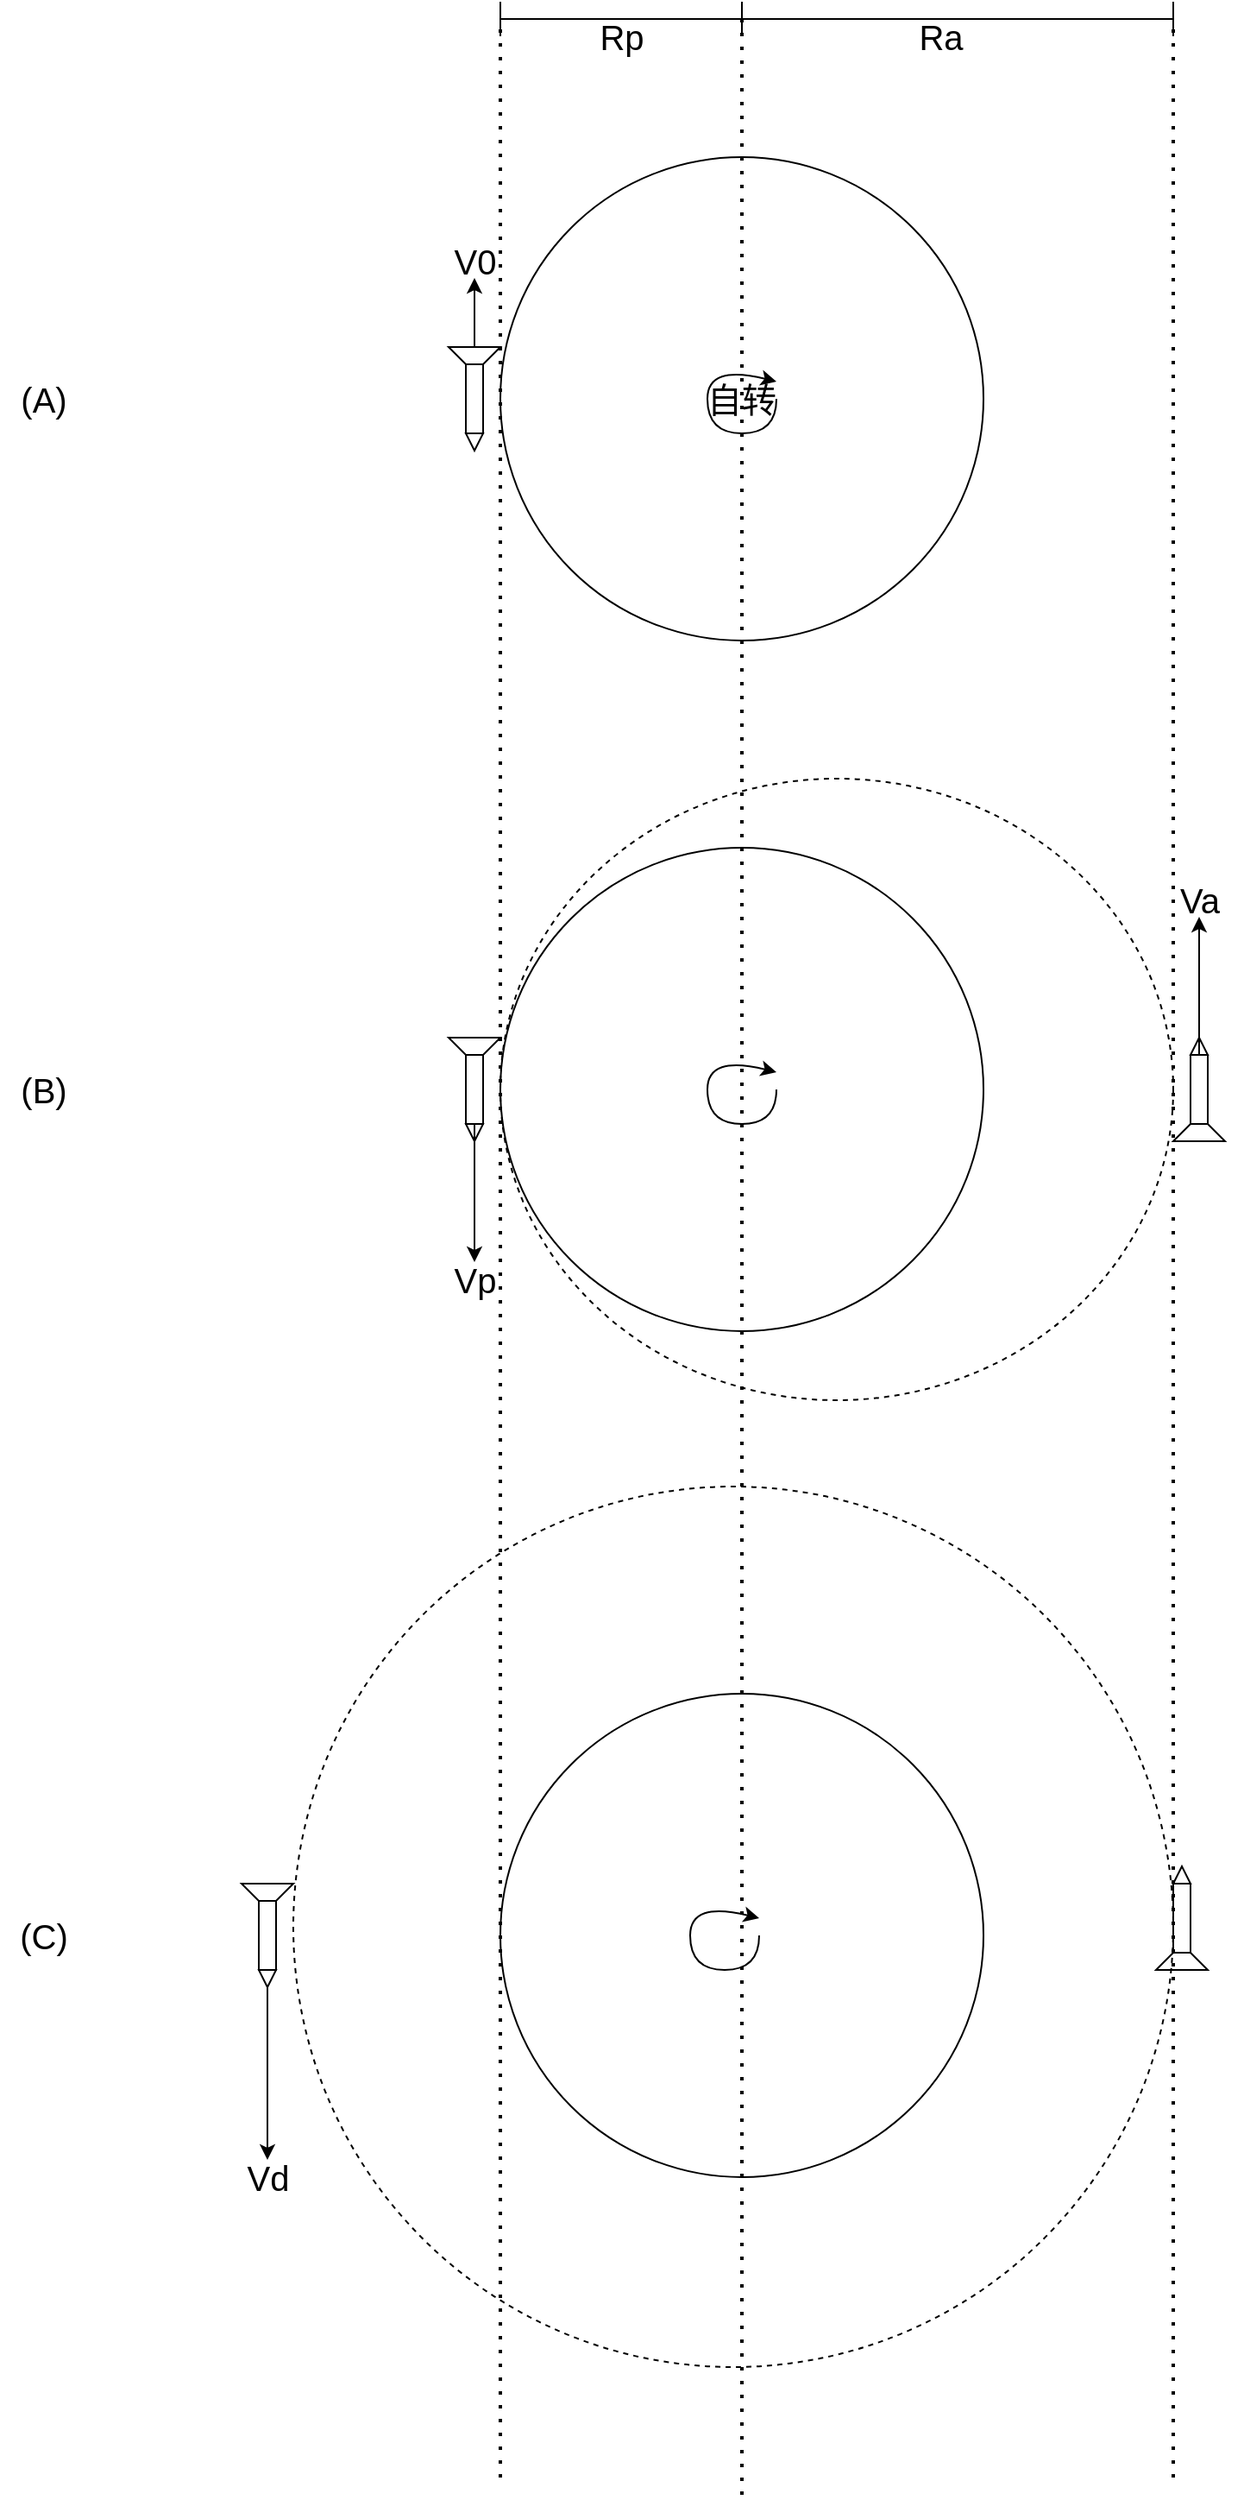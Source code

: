 <mxfile>
    <diagram id="vpLNOhqSkCQm9DPbiz_e" name="Page-1">
        <mxGraphModel dx="2905" dy="1440" grid="1" gridSize="10" guides="1" tooltips="1" connect="1" arrows="1" fold="1" page="0" pageScale="1" pageWidth="827" pageHeight="1169" math="0" shadow="0">
            <root>
                <mxCell id="0"/>
                <mxCell id="1" parent="0"/>
                <mxCell id="32" value="" style="ellipse;whiteSpace=wrap;html=1;aspect=fixed;dashed=1;strokeColor=default;fontSize=20;fillColor=none;" vertex="1" parent="1">
                    <mxGeometry y="930" width="510" height="510" as="geometry"/>
                </mxCell>
                <mxCell id="2" value="自转" style="ellipse;whiteSpace=wrap;html=1;aspect=fixed;fillColor=none;fontSize=20;" vertex="1" parent="1">
                    <mxGeometry x="120" y="160" width="280" height="280" as="geometry"/>
                </mxCell>
                <mxCell id="5" value="" style="curved=1;endArrow=classic;html=1;fontSize=20;" edge="1" parent="1">
                    <mxGeometry width="50" height="50" relative="1" as="geometry">
                        <mxPoint x="280" y="300" as="sourcePoint"/>
                        <mxPoint x="280" y="290" as="targetPoint"/>
                        <Array as="points">
                            <mxPoint x="280" y="320"/>
                            <mxPoint x="240" y="320"/>
                            <mxPoint x="240" y="280"/>
                        </Array>
                    </mxGeometry>
                </mxCell>
                <mxCell id="14" value="" style="ellipse;whiteSpace=wrap;html=1;aspect=fixed;fillColor=none;fontSize=20;" vertex="1" parent="1">
                    <mxGeometry x="120" y="560" width="280" height="280" as="geometry"/>
                </mxCell>
                <mxCell id="15" value="" style="curved=1;endArrow=classic;html=1;fontSize=20;" edge="1" parent="1">
                    <mxGeometry width="50" height="50" relative="1" as="geometry">
                        <mxPoint x="280.0" y="700" as="sourcePoint"/>
                        <mxPoint x="280.0" y="690" as="targetPoint"/>
                        <Array as="points">
                            <mxPoint x="280" y="720"/>
                            <mxPoint x="240" y="720"/>
                            <mxPoint x="240" y="680"/>
                        </Array>
                    </mxGeometry>
                </mxCell>
                <mxCell id="19" value="" style="ellipse;whiteSpace=wrap;html=1;strokeColor=default;fontSize=20;fillColor=none;dashed=1;" vertex="1" parent="1">
                    <mxGeometry x="120" y="520" width="390" height="360" as="geometry"/>
                </mxCell>
                <mxCell id="23" value="" style="ellipse;whiteSpace=wrap;html=1;aspect=fixed;fillColor=none;fontSize=20;" vertex="1" parent="1">
                    <mxGeometry x="120" y="1050" width="280" height="280" as="geometry"/>
                </mxCell>
                <mxCell id="24" value="" style="curved=1;endArrow=classic;html=1;fontSize=20;" edge="1" parent="1">
                    <mxGeometry width="50" height="50" relative="1" as="geometry">
                        <mxPoint x="270.0" y="1190" as="sourcePoint"/>
                        <mxPoint x="270.0" y="1180" as="targetPoint"/>
                        <Array as="points">
                            <mxPoint x="270" y="1210"/>
                            <mxPoint x="230" y="1210"/>
                            <mxPoint x="230" y="1170"/>
                        </Array>
                    </mxGeometry>
                </mxCell>
                <mxCell id="54" value="" style="group;fontSize=20;" vertex="1" connectable="0" parent="1">
                    <mxGeometry x="500" y="1150" width="30" height="60" as="geometry"/>
                </mxCell>
                <mxCell id="34" value="" style="rounded=0;whiteSpace=wrap;html=1;strokeColor=default;fontSize=20;fillColor=none;direction=north;container=0;" vertex="1" parent="54">
                    <mxGeometry x="10" y="10" width="10" height="40" as="geometry"/>
                </mxCell>
                <mxCell id="35" value="" style="triangle;whiteSpace=wrap;html=1;strokeColor=default;fontSize=20;fillColor=none;direction=north;container=0;" vertex="1" parent="54">
                    <mxGeometry x="10" width="10" height="10" as="geometry"/>
                </mxCell>
                <mxCell id="36" value="" style="shape=trapezoid;perimeter=trapezoidPerimeter;whiteSpace=wrap;html=1;fixedSize=1;strokeColor=default;fontSize=20;fillColor=none;direction=east;size=10;container=0;" vertex="1" parent="54">
                    <mxGeometry y="50" width="30" height="10" as="geometry"/>
                </mxCell>
                <mxCell id="59" value="" style="endArrow=none;dashed=1;html=1;dashPattern=1 3;strokeWidth=2;rounded=1;fontSize=20;" edge="1" parent="1">
                    <mxGeometry width="50" height="50" relative="1" as="geometry">
                        <mxPoint x="260" y="1514.0" as="sourcePoint"/>
                        <mxPoint x="260" y="80" as="targetPoint"/>
                    </mxGeometry>
                </mxCell>
                <mxCell id="60" value="" style="endArrow=none;dashed=1;html=1;dashPattern=1 3;strokeWidth=2;rounded=1;fontSize=20;" edge="1" parent="1">
                    <mxGeometry width="50" height="50" relative="1" as="geometry">
                        <mxPoint x="120" y="1504.0" as="sourcePoint"/>
                        <mxPoint x="120" y="80" as="targetPoint"/>
                    </mxGeometry>
                </mxCell>
                <mxCell id="61" value="" style="endArrow=none;dashed=1;html=1;dashPattern=1 3;strokeWidth=2;rounded=1;fontSize=20;" edge="1" parent="1">
                    <mxGeometry width="50" height="50" relative="1" as="geometry">
                        <mxPoint x="510" y="1504.0" as="sourcePoint"/>
                        <mxPoint x="510" y="80" as="targetPoint"/>
                    </mxGeometry>
                </mxCell>
                <mxCell id="62" value="" style="shape=crossbar;whiteSpace=wrap;html=1;rounded=1;strokeColor=default;fontSize=20;fillColor=none;" vertex="1" parent="1">
                    <mxGeometry x="120" y="70" width="140" height="20" as="geometry"/>
                </mxCell>
                <mxCell id="63" value="" style="shape=crossbar;whiteSpace=wrap;html=1;rounded=1;strokeColor=default;fontSize=20;fillColor=none;" vertex="1" parent="1">
                    <mxGeometry x="260" y="70" width="250" height="20" as="geometry"/>
                </mxCell>
                <mxCell id="67" value="" style="group;fontSize=20;" vertex="1" connectable="0" parent="1">
                    <mxGeometry x="90" y="270" width="30" height="60" as="geometry"/>
                </mxCell>
                <mxCell id="39" value="" style="rounded=0;whiteSpace=wrap;html=1;strokeColor=default;fontSize=20;fillColor=none;direction=north;rotation=-180;container=0;" vertex="1" parent="67">
                    <mxGeometry x="10" y="10" width="10" height="40" as="geometry"/>
                </mxCell>
                <mxCell id="40" value="" style="triangle;whiteSpace=wrap;html=1;strokeColor=default;fontSize=20;fillColor=none;direction=north;rotation=-180;container=0;" vertex="1" parent="67">
                    <mxGeometry x="10" y="50" width="10" height="10" as="geometry"/>
                </mxCell>
                <mxCell id="41" value="" style="shape=trapezoid;perimeter=trapezoidPerimeter;whiteSpace=wrap;html=1;fixedSize=1;strokeColor=default;fontSize=20;fillColor=none;direction=east;size=10;rotation=-180;container=0;" vertex="1" parent="67">
                    <mxGeometry width="30" height="10" as="geometry"/>
                </mxCell>
                <mxCell id="68" style="edgeStyle=none;rounded=1;html=1;fontSize=20;" edge="1" parent="1" source="41">
                    <mxGeometry relative="1" as="geometry">
                        <mxPoint x="105" y="230" as="targetPoint"/>
                    </mxGeometry>
                </mxCell>
                <mxCell id="69" value="V0" style="text;html=1;align=center;verticalAlign=middle;resizable=0;points=[];autosize=1;strokeColor=none;fillColor=none;fontSize=20;" vertex="1" parent="1">
                    <mxGeometry x="80" y="200" width="50" height="40" as="geometry"/>
                </mxCell>
                <mxCell id="70" value="Vp" style="text;html=1;align=center;verticalAlign=middle;resizable=0;points=[];autosize=1;strokeColor=none;fillColor=none;fontSize=20;" vertex="1" parent="1">
                    <mxGeometry x="80" y="790" width="50" height="40" as="geometry"/>
                </mxCell>
                <mxCell id="71" value="" style="group;fontSize=20;" vertex="1" connectable="0" parent="1">
                    <mxGeometry x="90" y="670" width="30" height="60" as="geometry"/>
                </mxCell>
                <mxCell id="44" value="" style="rounded=0;whiteSpace=wrap;html=1;strokeColor=default;fontSize=20;fillColor=none;direction=north;rotation=-180;container=0;" vertex="1" parent="71">
                    <mxGeometry x="10" y="10" width="10" height="40" as="geometry"/>
                </mxCell>
                <mxCell id="45" value="" style="triangle;whiteSpace=wrap;html=1;strokeColor=default;fontSize=20;fillColor=none;direction=north;rotation=-180;container=0;" vertex="1" parent="71">
                    <mxGeometry x="10" y="50" width="10" height="10" as="geometry"/>
                </mxCell>
                <mxCell id="46" value="" style="shape=trapezoid;perimeter=trapezoidPerimeter;whiteSpace=wrap;html=1;fixedSize=1;strokeColor=default;fontSize=20;fillColor=none;direction=east;size=10;rotation=-180;container=0;" vertex="1" parent="71">
                    <mxGeometry width="30" height="10" as="geometry"/>
                </mxCell>
                <mxCell id="72" style="edgeStyle=none;rounded=1;html=1;fontSize=20;" edge="1" parent="1" source="44">
                    <mxGeometry relative="1" as="geometry">
                        <mxPoint x="105" y="800" as="targetPoint"/>
                    </mxGeometry>
                </mxCell>
                <mxCell id="73" value="" style="group;fontSize=20;" vertex="1" connectable="0" parent="1">
                    <mxGeometry x="510" y="670" width="30" height="60" as="geometry"/>
                </mxCell>
                <mxCell id="56" value="" style="rounded=0;whiteSpace=wrap;html=1;strokeColor=default;fontSize=20;fillColor=none;direction=north;container=0;" vertex="1" parent="73">
                    <mxGeometry x="10" y="10" width="10" height="40" as="geometry"/>
                </mxCell>
                <mxCell id="57" value="" style="triangle;whiteSpace=wrap;html=1;strokeColor=default;fontSize=20;fillColor=none;direction=north;container=0;" vertex="1" parent="73">
                    <mxGeometry x="10" width="10" height="10" as="geometry"/>
                </mxCell>
                <mxCell id="58" value="" style="shape=trapezoid;perimeter=trapezoidPerimeter;whiteSpace=wrap;html=1;fixedSize=1;strokeColor=default;fontSize=20;fillColor=none;direction=east;size=10;container=0;" vertex="1" parent="73">
                    <mxGeometry y="50" width="30" height="10" as="geometry"/>
                </mxCell>
                <mxCell id="74" style="edgeStyle=none;rounded=1;html=1;fontSize=20;" edge="1" parent="1" source="56">
                    <mxGeometry relative="1" as="geometry">
                        <mxPoint x="525" y="600" as="targetPoint"/>
                    </mxGeometry>
                </mxCell>
                <mxCell id="75" value="Va" style="text;html=1;align=center;verticalAlign=middle;resizable=0;points=[];autosize=1;strokeColor=none;fillColor=none;fontSize=20;" vertex="1" parent="1">
                    <mxGeometry x="500" y="570" width="50" height="40" as="geometry"/>
                </mxCell>
                <mxCell id="76" value="" style="group;fontSize=20;" vertex="1" connectable="0" parent="1">
                    <mxGeometry x="-30" y="1160" width="30" height="60" as="geometry"/>
                </mxCell>
                <mxCell id="48" value="" style="rounded=0;whiteSpace=wrap;html=1;strokeColor=default;fontSize=20;fillColor=none;direction=north;rotation=-180;container=0;" vertex="1" parent="76">
                    <mxGeometry x="10" y="10" width="10" height="40" as="geometry"/>
                </mxCell>
                <mxCell id="49" value="" style="triangle;whiteSpace=wrap;html=1;strokeColor=default;fontSize=20;fillColor=none;direction=north;rotation=-180;container=0;" vertex="1" parent="76">
                    <mxGeometry x="10" y="50" width="10" height="10" as="geometry"/>
                </mxCell>
                <mxCell id="50" value="" style="shape=trapezoid;perimeter=trapezoidPerimeter;whiteSpace=wrap;html=1;fixedSize=1;strokeColor=default;fontSize=20;fillColor=none;direction=east;size=10;rotation=-180;container=0;" vertex="1" parent="76">
                    <mxGeometry width="30" height="10" as="geometry"/>
                </mxCell>
                <mxCell id="77" style="edgeStyle=none;rounded=1;html=1;fontSize=20;" edge="1" parent="1" source="49">
                    <mxGeometry relative="1" as="geometry">
                        <mxPoint x="-15" y="1320" as="targetPoint"/>
                    </mxGeometry>
                </mxCell>
                <mxCell id="78" value="Vd" style="text;html=1;align=center;verticalAlign=middle;resizable=0;points=[];autosize=1;strokeColor=none;fillColor=none;fontSize=20;" vertex="1" parent="1">
                    <mxGeometry x="-40" y="1310" width="50" height="40" as="geometry"/>
                </mxCell>
                <mxCell id="79" value="Ra" style="text;html=1;align=center;verticalAlign=middle;resizable=0;points=[];autosize=1;strokeColor=none;fillColor=none;fontSize=20;" vertex="1" parent="1">
                    <mxGeometry x="350" y="70" width="50" height="40" as="geometry"/>
                </mxCell>
                <mxCell id="80" value="Rp" style="text;html=1;align=center;verticalAlign=middle;resizable=0;points=[];autosize=1;strokeColor=none;fillColor=none;fontSize=20;" vertex="1" parent="1">
                    <mxGeometry x="165" y="70" width="50" height="40" as="geometry"/>
                </mxCell>
                <mxCell id="81" value="(A)" style="text;html=1;align=center;verticalAlign=middle;resizable=0;points=[];autosize=1;strokeColor=none;fillColor=none;fontSize=20;" vertex="1" parent="1">
                    <mxGeometry x="-170" y="280" width="50" height="40" as="geometry"/>
                </mxCell>
                <mxCell id="82" value="(B)" style="text;html=1;align=center;verticalAlign=middle;resizable=0;points=[];autosize=1;strokeColor=none;fillColor=none;fontSize=20;" vertex="1" parent="1">
                    <mxGeometry x="-170" y="680" width="50" height="40" as="geometry"/>
                </mxCell>
                <mxCell id="83" value="(C)" style="text;html=1;align=center;verticalAlign=middle;resizable=0;points=[];autosize=1;strokeColor=none;fillColor=none;fontSize=20;" vertex="1" parent="1">
                    <mxGeometry x="-170" y="1170" width="50" height="40" as="geometry"/>
                </mxCell>
            </root>
        </mxGraphModel>
    </diagram>
</mxfile>